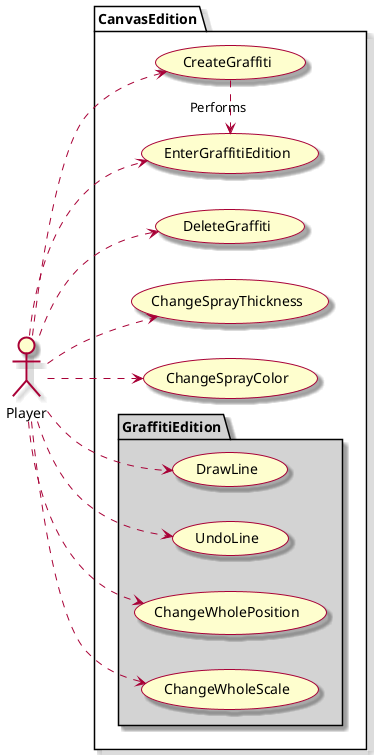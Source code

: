 @startuml UseCases
left to right direction
skin rose

actor Player

package CanvasEdition{

    usecase CreateGraffiti
    usecase EnterGraffitiEdition
    usecase DeleteGraffiti

    CreateGraffiti .> EnterGraffitiEdition : Performs

    package GraffitiEdition #LightGray {

        usecase DrawLine
        usecase UndoLine
        usecase ChangeWholePosition
        usecase ChangeWholeScale
    }

    usecase ChangeSprayThickness
    usecase ChangeSprayColor
}


Player ..> CreateGraffiti
Player ..> EnterGraffitiEdition
Player ..> DeleteGraffiti
Player ..> ChangeSprayThickness
Player ..> ChangeSprayColor
Player ..> DrawLine
Player ..> UndoLine
Player ..> ChangeWholePosition
Player ..> ChangeWholeScale